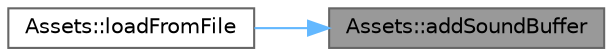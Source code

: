 digraph "Assets::addSoundBuffer"
{
 // LATEX_PDF_SIZE
  bgcolor="transparent";
  edge [fontname=Helvetica,fontsize=10,labelfontname=Helvetica,labelfontsize=10];
  node [fontname=Helvetica,fontsize=10,shape=box,height=0.2,width=0.4];
  rankdir="RL";
  Node1 [id="Node000001",label="Assets::addSoundBuffer",height=0.2,width=0.4,color="gray40", fillcolor="grey60", style="filled", fontcolor="black",tooltip=" "];
  Node1 -> Node2 [id="edge2_Node000001_Node000002",dir="back",color="steelblue1",style="solid",tooltip=" "];
  Node2 [id="Node000002",label="Assets::loadFromFile",height=0.2,width=0.4,color="grey40", fillcolor="white", style="filled",URL="$class_assets.html#a0bc45e2fee19dfd8e7fd75599d232a30",tooltip="method to retrieve all the assets of the game and store them in their respective maps"];
}
